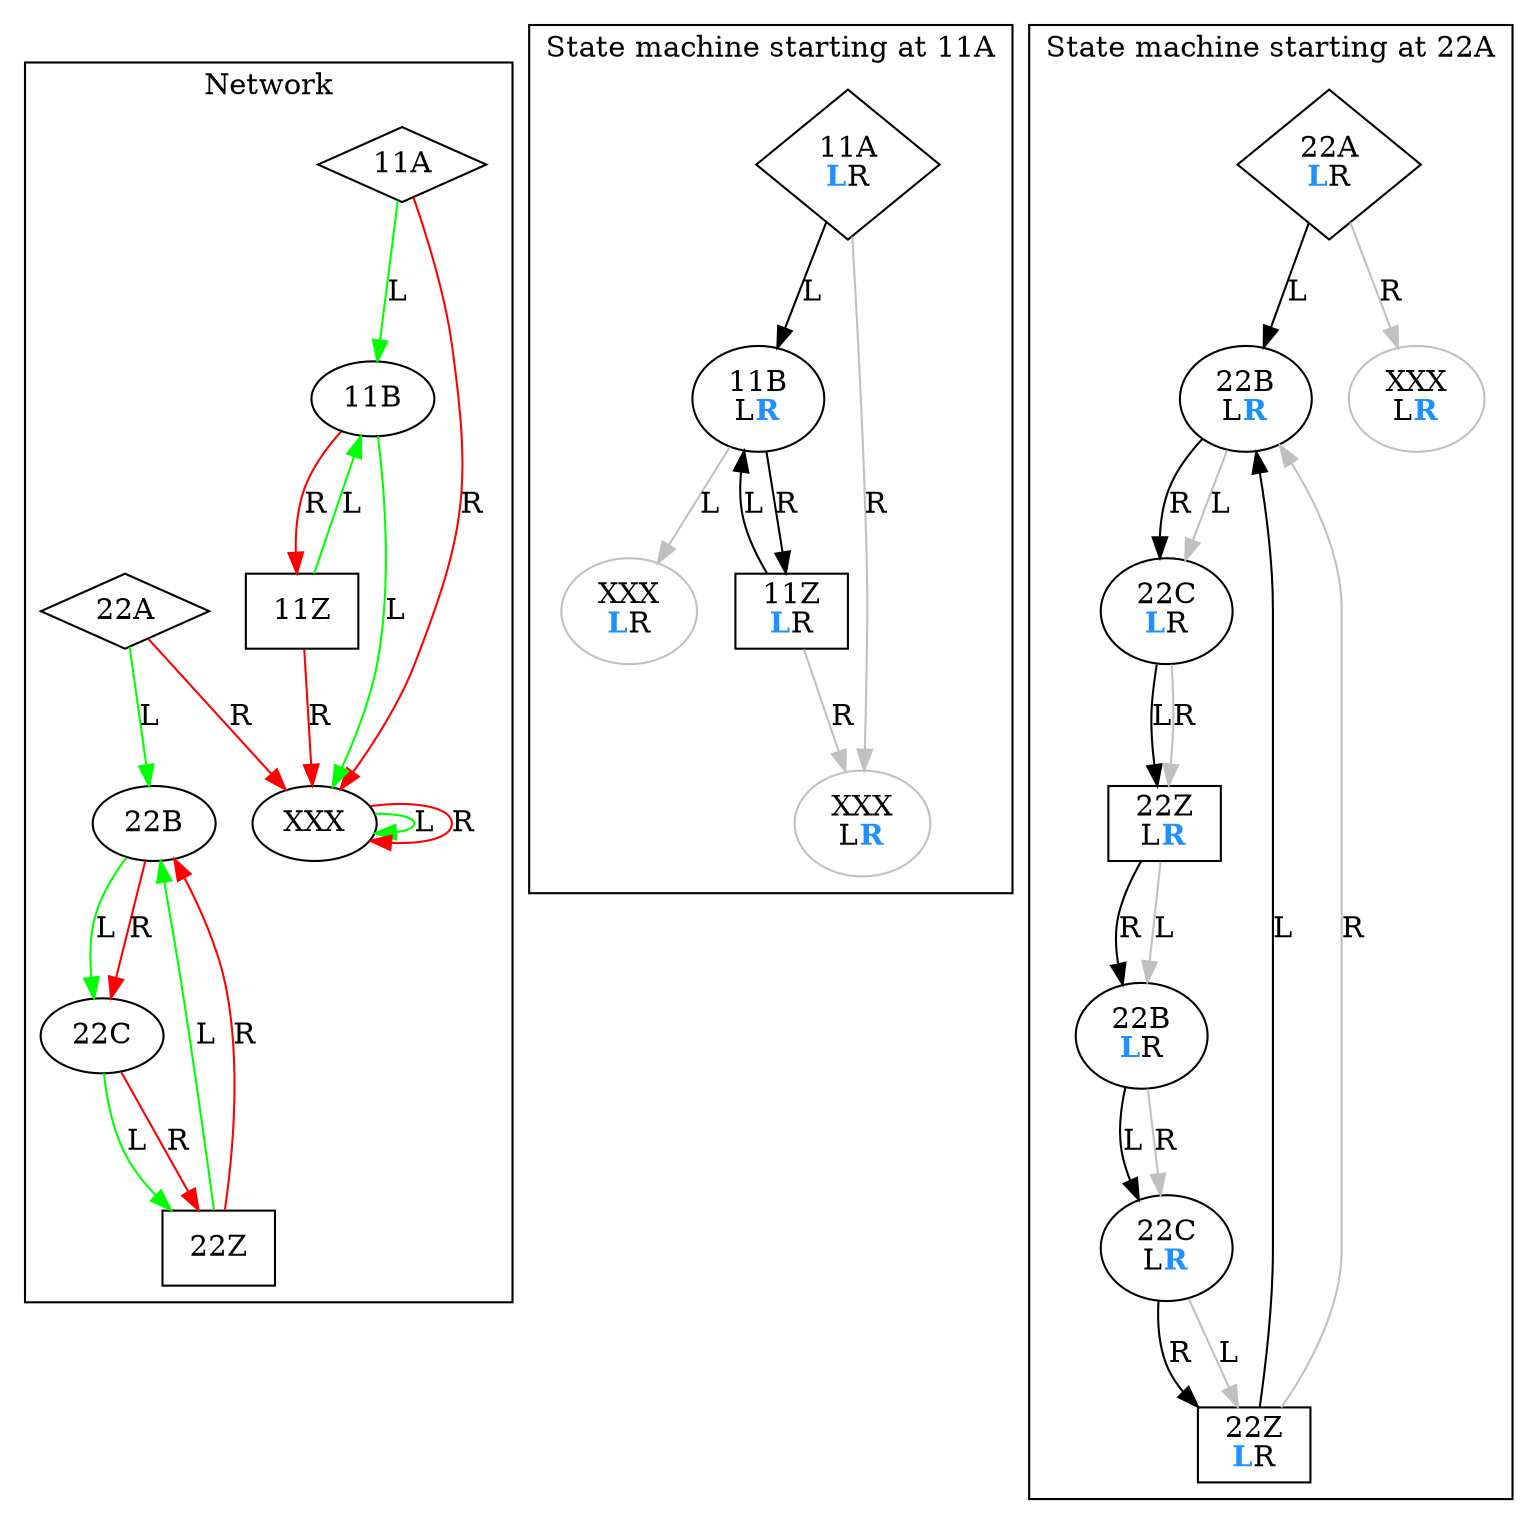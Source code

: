 digraph G {
	subgraph cluster {
	label = "Network"
	color=black
		_11A [label="11A",shape=diamond]
		_11A -> _11B [color=green,label=L]
		_11A -> _XXX [color=red,label=R]
		_11B [label="11B",shape=ellipse]
		_11B -> _XXX [color=green,label=L]
		_11B -> _11Z [color=red,label=R]
		_11Z [label="11Z",shape=rect]
		_11Z -> _11B [color=green,label=L]
		_11Z -> _XXX [color=red,label=R]
		_22A [label="22A",shape=diamond]
		_22A -> _22B [color=green,label=L]
		_22A -> _XXX [color=red,label=R]
		_22B [label="22B",shape=ellipse]
		_22B -> _22C [color=green,label=L]
		_22B -> _22C [color=red,label=R]
		_22C [label="22C",shape=ellipse]
		_22C -> _22Z [color=green,label=L]
		_22C -> _22Z [color=red,label=R]
		_22Z [label="22Z",shape=rect]
		_22Z -> _22B [color=green,label=L]
		_22Z -> _22B [color=red,label=R]
		_XXX [label="XXX",shape=ellipse]
		_XXX -> _XXX [color=green,label=L]
		_XXX -> _XXX [color=red,label=R]
	}

	subgraph cluster_11A {
		label = "State machine starting at 11A"
		color = black
		_walk_11A_11A_0 [shape=diamond,label=<11A<br/><font color="dodgerblue"><b>L</b></font>R>]
		_walk_11A_11A_0 -> _walk_11A_11B_1 [label=L]
		_walk_11A_11A_0 -> _walk_11A_XXX_1 [label=R,color=gray]
		_walk_11A_11B_1 [shape=ellipse,label=<11B<br/>L<font color="dodgerblue"><b>R</b></font>>]
		_walk_11A_11B_1 -> _walk_11A_11Z_0 [label=R]
		_walk_11A_11B_1 -> _walk_11A_XXX_0 [label=L,color=gray]
		_walk_11A_11Z_0 [shape=rect,label=<11Z<br/><font color="dodgerblue"><b>L</b></font>R>]
		_walk_11A_11Z_0 -> _walk_11A_11B_1 [label=L]
		_walk_11A_11Z_0 -> _walk_11A_XXX_1 [label=R,color=gray]
		_walk_11A_XXX_1 [shape=ellipse,label=<XXX<br/>L<font color="dodgerblue"><b>R</b></font>>,color=gray]
		_walk_11A_XXX_0 [shape=ellipse,label=<XXX<br/><font color="dodgerblue"><b>L</b></font>R>,color=gray]
	}

	subgraph cluster_22A {
		label = "State machine starting at 22A"
		color = black
		_walk_22A_22A_0 [shape=diamond,label=<22A<br/><font color="dodgerblue"><b>L</b></font>R>]
		_walk_22A_22A_0 -> _walk_22A_22B_1 [label=L]
		_walk_22A_22A_0 -> _walk_22A_XXX_1 [label=R,color=gray]
		_walk_22A_22B_1 [shape=ellipse,label=<22B<br/>L<font color="dodgerblue"><b>R</b></font>>]
		_walk_22A_22B_1 -> _walk_22A_22C_0 [label=R]
		_walk_22A_22B_1 -> _walk_22A_22C_0 [label=L,color=gray]
		_walk_22A_22C_0 [shape=ellipse,label=<22C<br/><font color="dodgerblue"><b>L</b></font>R>]
		_walk_22A_22C_0 -> _walk_22A_22Z_1 [label=L]
		_walk_22A_22C_0 -> _walk_22A_22Z_1 [label=R,color=gray]
		_walk_22A_22Z_1 [shape=rect,label=<22Z<br/>L<font color="dodgerblue"><b>R</b></font>>]
		_walk_22A_22Z_1 -> _walk_22A_22B_0 [label=R]
		_walk_22A_22Z_1 -> _walk_22A_22B_0 [label=L,color=gray]
		_walk_22A_22B_0 [shape=ellipse,label=<22B<br/><font color="dodgerblue"><b>L</b></font>R>]
		_walk_22A_22B_0 -> _walk_22A_22C_1 [label=L]
		_walk_22A_22B_0 -> _walk_22A_22C_1 [label=R,color=gray]
		_walk_22A_22C_1 [shape=ellipse,label=<22C<br/>L<font color="dodgerblue"><b>R</b></font>>]
		_walk_22A_22C_1 -> _walk_22A_22Z_0 [label=R]
		_walk_22A_22C_1 -> _walk_22A_22Z_0 [label=L,color=gray]
		_walk_22A_22Z_0 [shape=rect,label=<22Z<br/><font color="dodgerblue"><b>L</b></font>R>]
		_walk_22A_22Z_0 -> _walk_22A_22B_1 [label=L]
		_walk_22A_22Z_0 -> _walk_22A_22B_1 [label=R,color=gray]
		_walk_22A_XXX_1 [shape=ellipse,label=<XXX<br/>L<font color="dodgerblue"><b>R</b></font>>,color=gray]
	}
}
